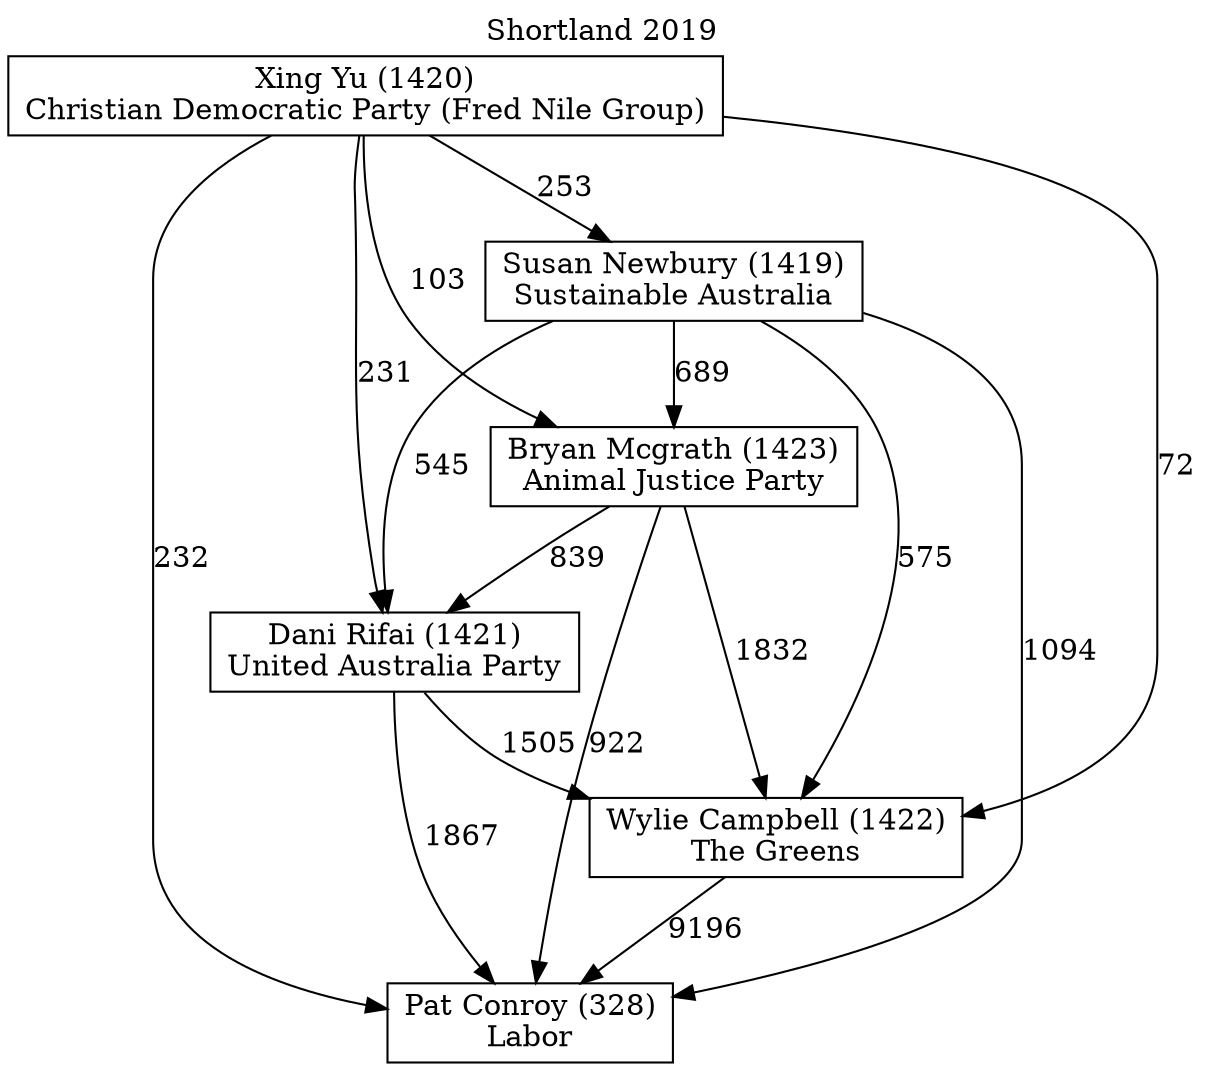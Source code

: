 // House preference flow
digraph "Pat Conroy (328)_Shortland_2019" {
	graph [label="Shortland 2019" labelloc=t mclimit=10]
	node [shape=box]
	"Pat Conroy (328)" [label="Pat Conroy (328)
Labor"]
	"Wylie Campbell (1422)" [label="Wylie Campbell (1422)
The Greens"]
	"Dani Rifai (1421)" [label="Dani Rifai (1421)
United Australia Party"]
	"Bryan Mcgrath (1423)" [label="Bryan Mcgrath (1423)
Animal Justice Party"]
	"Susan Newbury (1419)" [label="Susan Newbury (1419)
Sustainable Australia"]
	"Xing Yu (1420)" [label="Xing Yu (1420)
Christian Democratic Party (Fred Nile Group)"]
	"Wylie Campbell (1422)" -> "Pat Conroy (328)" [label=9196]
	"Dani Rifai (1421)" -> "Wylie Campbell (1422)" [label=1505]
	"Bryan Mcgrath (1423)" -> "Dani Rifai (1421)" [label=839]
	"Susan Newbury (1419)" -> "Bryan Mcgrath (1423)" [label=689]
	"Xing Yu (1420)" -> "Susan Newbury (1419)" [label=253]
	"Dani Rifai (1421)" -> "Pat Conroy (328)" [label=1867]
	"Bryan Mcgrath (1423)" -> "Pat Conroy (328)" [label=922]
	"Susan Newbury (1419)" -> "Pat Conroy (328)" [label=1094]
	"Xing Yu (1420)" -> "Pat Conroy (328)" [label=232]
	"Xing Yu (1420)" -> "Bryan Mcgrath (1423)" [label=103]
	"Susan Newbury (1419)" -> "Dani Rifai (1421)" [label=545]
	"Xing Yu (1420)" -> "Dani Rifai (1421)" [label=231]
	"Bryan Mcgrath (1423)" -> "Wylie Campbell (1422)" [label=1832]
	"Susan Newbury (1419)" -> "Wylie Campbell (1422)" [label=575]
	"Xing Yu (1420)" -> "Wylie Campbell (1422)" [label=72]
}
